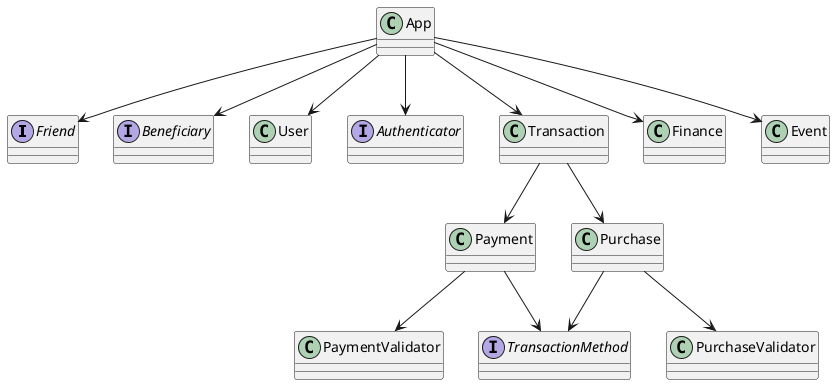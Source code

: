 @startuml
interface Friend{}
interface Beneficiary{}
class User{}

class App{}

App --> User
App --> Beneficiary
App --> Friend

interface Authenticator{}
App --> Authenticator



class Transaction{}
App --> Transaction
Transaction --> Payment
Transaction --> Purchase

interface TransactionMethod{}

class Payment{}
Payment --> TransactionMethod
class PaymentValidator{}
Payment --> PaymentValidator

class Purchase{}
class PurchaseValidator{}
Purchase --> PurchaseValidator
Purchase --> TransactionMethod



class Finance{}
App --> Finance


class Event{}
App --> Event

@enduml
